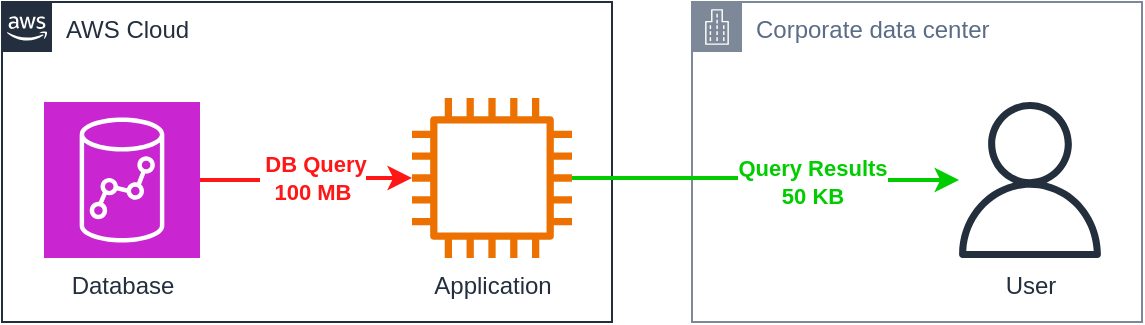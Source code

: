 <mxfile version="26.0.4">
  <diagram name="Page-1" id="iAcHk5CQT9hVxp2CkRDR">
    <mxGraphModel dx="1207" dy="1198" grid="1" gridSize="10" guides="1" tooltips="1" connect="1" arrows="1" fold="1" page="1" pageScale="1" pageWidth="850" pageHeight="1100" math="0" shadow="0">
      <root>
        <mxCell id="0" />
        <mxCell id="1" parent="0" />
        <mxCell id="L1Fdy-B14Yd3FDEpBN1j-1" value="AWS Cloud" style="points=[[0,0],[0.25,0],[0.5,0],[0.75,0],[1,0],[1,0.25],[1,0.5],[1,0.75],[1,1],[0.75,1],[0.5,1],[0.25,1],[0,1],[0,0.75],[0,0.5],[0,0.25]];outlineConnect=0;gradientColor=none;html=1;whiteSpace=wrap;fontSize=12;fontStyle=0;container=1;pointerEvents=0;collapsible=0;recursiveResize=0;shape=mxgraph.aws4.group;grIcon=mxgraph.aws4.group_aws_cloud_alt;strokeColor=#232F3E;fillColor=none;verticalAlign=top;align=left;spacingLeft=30;fontColor=#232F3E;dashed=0;" vertex="1" parent="1">
          <mxGeometry x="155" y="470" width="305" height="160" as="geometry" />
        </mxCell>
        <mxCell id="L1Fdy-B14Yd3FDEpBN1j-2" value="Database" style="sketch=0;points=[[0,0,0],[0.25,0,0],[0.5,0,0],[0.75,0,0],[1,0,0],[0,1,0],[0.25,1,0],[0.5,1,0],[0.75,1,0],[1,1,0],[0,0.25,0],[0,0.5,0],[0,0.75,0],[1,0.25,0],[1,0.5,0],[1,0.75,0]];outlineConnect=0;fontColor=#232F3E;fillColor=#C925D1;strokeColor=#ffffff;dashed=0;verticalLabelPosition=bottom;verticalAlign=top;align=center;html=1;fontSize=12;fontStyle=0;aspect=fixed;shape=mxgraph.aws4.resourceIcon;resIcon=mxgraph.aws4.redshift;" vertex="1" parent="L1Fdy-B14Yd3FDEpBN1j-1">
          <mxGeometry x="21" y="50" width="78" height="78" as="geometry" />
        </mxCell>
        <mxCell id="L1Fdy-B14Yd3FDEpBN1j-8" value="Application" style="sketch=0;outlineConnect=0;fontColor=#232F3E;gradientColor=none;fillColor=#ED7100;strokeColor=none;dashed=0;verticalLabelPosition=bottom;verticalAlign=top;align=center;html=1;fontSize=12;fontStyle=0;aspect=fixed;pointerEvents=1;shape=mxgraph.aws4.instance2;" vertex="1" parent="L1Fdy-B14Yd3FDEpBN1j-1">
          <mxGeometry x="205" y="48" width="80" height="80" as="geometry" />
        </mxCell>
        <mxCell id="L1Fdy-B14Yd3FDEpBN1j-7" value="&amp;nbsp;DB Query&lt;div&gt;100 MB&lt;/div&gt;" style="edgeStyle=orthogonalEdgeStyle;rounded=0;orthogonalLoop=1;jettySize=auto;html=1;strokeColor=#FF1616;strokeWidth=2;fontColor=#FF1616;fontStyle=1" edge="1" parent="L1Fdy-B14Yd3FDEpBN1j-1" source="L1Fdy-B14Yd3FDEpBN1j-2" target="L1Fdy-B14Yd3FDEpBN1j-8">
          <mxGeometry x="0.065" relative="1" as="geometry">
            <mxPoint as="offset" />
            <mxPoint x="280" y="89.1" as="targetPoint" />
          </mxGeometry>
        </mxCell>
        <mxCell id="L1Fdy-B14Yd3FDEpBN1j-3" value="Corporate data center" style="points=[[0,0],[0.25,0],[0.5,0],[0.75,0],[1,0],[1,0.25],[1,0.5],[1,0.75],[1,1],[0.75,1],[0.5,1],[0.25,1],[0,1],[0,0.75],[0,0.5],[0,0.25]];outlineConnect=0;gradientColor=none;html=1;whiteSpace=wrap;fontSize=12;fontStyle=0;container=1;pointerEvents=0;collapsible=0;recursiveResize=0;shape=mxgraph.aws4.group;grIcon=mxgraph.aws4.group_corporate_data_center;strokeColor=#7D8998;fillColor=none;verticalAlign=top;align=left;spacingLeft=30;fontColor=#5A6C86;dashed=0;" vertex="1" parent="1">
          <mxGeometry x="500" y="470" width="225" height="160" as="geometry" />
        </mxCell>
        <mxCell id="L1Fdy-B14Yd3FDEpBN1j-6" value="User" style="sketch=0;outlineConnect=0;fontColor=#232F3E;gradientColor=none;fillColor=#232F3D;strokeColor=none;dashed=0;verticalLabelPosition=bottom;verticalAlign=top;align=center;html=1;fontSize=12;fontStyle=0;aspect=fixed;pointerEvents=1;shape=mxgraph.aws4.user;" vertex="1" parent="L1Fdy-B14Yd3FDEpBN1j-3">
          <mxGeometry x="130" y="50" width="78" height="78" as="geometry" />
        </mxCell>
        <mxCell id="L1Fdy-B14Yd3FDEpBN1j-4" value="Query Results&lt;div&gt;50 KB&lt;/div&gt;" style="edgeStyle=orthogonalEdgeStyle;rounded=0;orthogonalLoop=1;jettySize=auto;html=1;strokeWidth=2;strokeColor=#00CC00;fontColor=#00CC00;fontStyle=1" edge="1" parent="1" source="L1Fdy-B14Yd3FDEpBN1j-8" target="L1Fdy-B14Yd3FDEpBN1j-6">
          <mxGeometry x="0.244" y="-1" relative="1" as="geometry">
            <mxPoint x="545" y="559.1" as="sourcePoint" />
            <mxPoint as="offset" />
          </mxGeometry>
        </mxCell>
      </root>
    </mxGraphModel>
  </diagram>
</mxfile>
